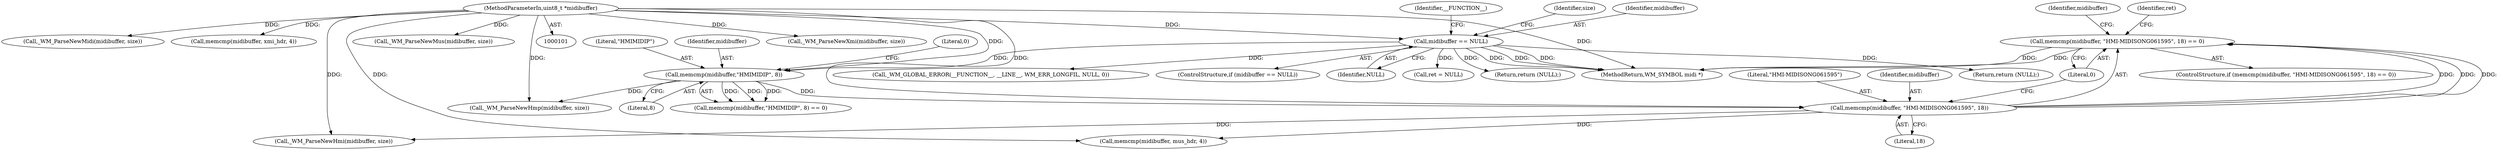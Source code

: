 digraph "0_wildmidi_814f31d8eceda8401eb812fc2e94ed143fdad0ab_0@API" {
"1000183" [label="(Call,memcmp(midibuffer, \"HMI-MIDISONG061595\", 18) == 0)"];
"1000184" [label="(Call,memcmp(midibuffer, \"HMI-MIDISONG061595\", 18))"];
"1000168" [label="(Call,memcmp(midibuffer,\"HMIMIDIP\", 8))"];
"1000128" [label="(Call,midibuffer == NULL)"];
"1000102" [label="(MethodParameterIn,uint8_t *midibuffer)"];
"1000226" [label="(Call,_WM_ParseNewXmi(midibuffer, size))"];
"1000249" [label="(Call,ret = NULL)"];
"1000142" [label="(Identifier,size)"];
"1000138" [label="(Return,return (NULL);)"];
"1000183" [label="(Call,memcmp(midibuffer, \"HMI-MIDISONG061595\", 18) == 0)"];
"1000200" [label="(Call,memcmp(midibuffer, mus_hdr, 4))"];
"1000168" [label="(Call,memcmp(midibuffer,\"HMIMIDIP\", 8))"];
"1000235" [label="(Call,_WM_ParseNewMidi(midibuffer, size))"];
"1000186" [label="(Literal,\"HMI-MIDISONG061595\")"];
"1000170" [label="(Literal,\"HMIMIDIP\")"];
"1000129" [label="(Identifier,midibuffer)"];
"1000216" [label="(Call,memcmp(midibuffer, xmi_hdr, 4))"];
"1000254" [label="(MethodReturn,WM_SYMBOL midi *)"];
"1000164" [label="(Return,return (NULL);)"];
"1000169" [label="(Identifier,midibuffer)"];
"1000185" [label="(Identifier,midibuffer)"];
"1000133" [label="(Identifier,__FUNCTION__)"];
"1000145" [label="(Call,_WM_GLOBAL_ERROR(__FUNCTION__, __LINE__, WM_ERR_LONGFIL, NULL, 0))"];
"1000184" [label="(Call,memcmp(midibuffer, \"HMI-MIDISONG061595\", 18))"];
"1000187" [label="(Literal,18)"];
"1000128" [label="(Call,midibuffer == NULL)"];
"1000102" [label="(MethodParameterIn,uint8_t *midibuffer)"];
"1000201" [label="(Identifier,midibuffer)"];
"1000178" [label="(Call,_WM_ParseNewHmp(midibuffer, size))"];
"1000210" [label="(Call,_WM_ParseNewMus(midibuffer, size))"];
"1000167" [label="(Call,memcmp(midibuffer,\"HMIMIDIP\", 8) == 0)"];
"1000127" [label="(ControlStructure,if (midibuffer == NULL))"];
"1000191" [label="(Identifier,ret)"];
"1000171" [label="(Literal,8)"];
"1000188" [label="(Literal,0)"];
"1000130" [label="(Identifier,NULL)"];
"1000182" [label="(ControlStructure,if (memcmp(midibuffer, \"HMI-MIDISONG061595\", 18) == 0))"];
"1000194" [label="(Call,_WM_ParseNewHmi(midibuffer, size))"];
"1000172" [label="(Literal,0)"];
"1000183" -> "1000182"  [label="AST: "];
"1000183" -> "1000188"  [label="CFG: "];
"1000184" -> "1000183"  [label="AST: "];
"1000188" -> "1000183"  [label="AST: "];
"1000191" -> "1000183"  [label="CFG: "];
"1000201" -> "1000183"  [label="CFG: "];
"1000183" -> "1000254"  [label="DDG: "];
"1000183" -> "1000254"  [label="DDG: "];
"1000184" -> "1000183"  [label="DDG: "];
"1000184" -> "1000183"  [label="DDG: "];
"1000184" -> "1000183"  [label="DDG: "];
"1000184" -> "1000187"  [label="CFG: "];
"1000185" -> "1000184"  [label="AST: "];
"1000186" -> "1000184"  [label="AST: "];
"1000187" -> "1000184"  [label="AST: "];
"1000188" -> "1000184"  [label="CFG: "];
"1000168" -> "1000184"  [label="DDG: "];
"1000102" -> "1000184"  [label="DDG: "];
"1000184" -> "1000194"  [label="DDG: "];
"1000184" -> "1000200"  [label="DDG: "];
"1000168" -> "1000167"  [label="AST: "];
"1000168" -> "1000171"  [label="CFG: "];
"1000169" -> "1000168"  [label="AST: "];
"1000170" -> "1000168"  [label="AST: "];
"1000171" -> "1000168"  [label="AST: "];
"1000172" -> "1000168"  [label="CFG: "];
"1000168" -> "1000167"  [label="DDG: "];
"1000168" -> "1000167"  [label="DDG: "];
"1000168" -> "1000167"  [label="DDG: "];
"1000128" -> "1000168"  [label="DDG: "];
"1000102" -> "1000168"  [label="DDG: "];
"1000168" -> "1000178"  [label="DDG: "];
"1000128" -> "1000127"  [label="AST: "];
"1000128" -> "1000130"  [label="CFG: "];
"1000129" -> "1000128"  [label="AST: "];
"1000130" -> "1000128"  [label="AST: "];
"1000133" -> "1000128"  [label="CFG: "];
"1000142" -> "1000128"  [label="CFG: "];
"1000128" -> "1000254"  [label="DDG: "];
"1000128" -> "1000254"  [label="DDG: "];
"1000128" -> "1000254"  [label="DDG: "];
"1000102" -> "1000128"  [label="DDG: "];
"1000128" -> "1000138"  [label="DDG: "];
"1000128" -> "1000145"  [label="DDG: "];
"1000128" -> "1000164"  [label="DDG: "];
"1000128" -> "1000249"  [label="DDG: "];
"1000102" -> "1000101"  [label="AST: "];
"1000102" -> "1000254"  [label="DDG: "];
"1000102" -> "1000178"  [label="DDG: "];
"1000102" -> "1000194"  [label="DDG: "];
"1000102" -> "1000200"  [label="DDG: "];
"1000102" -> "1000210"  [label="DDG: "];
"1000102" -> "1000216"  [label="DDG: "];
"1000102" -> "1000226"  [label="DDG: "];
"1000102" -> "1000235"  [label="DDG: "];
}
